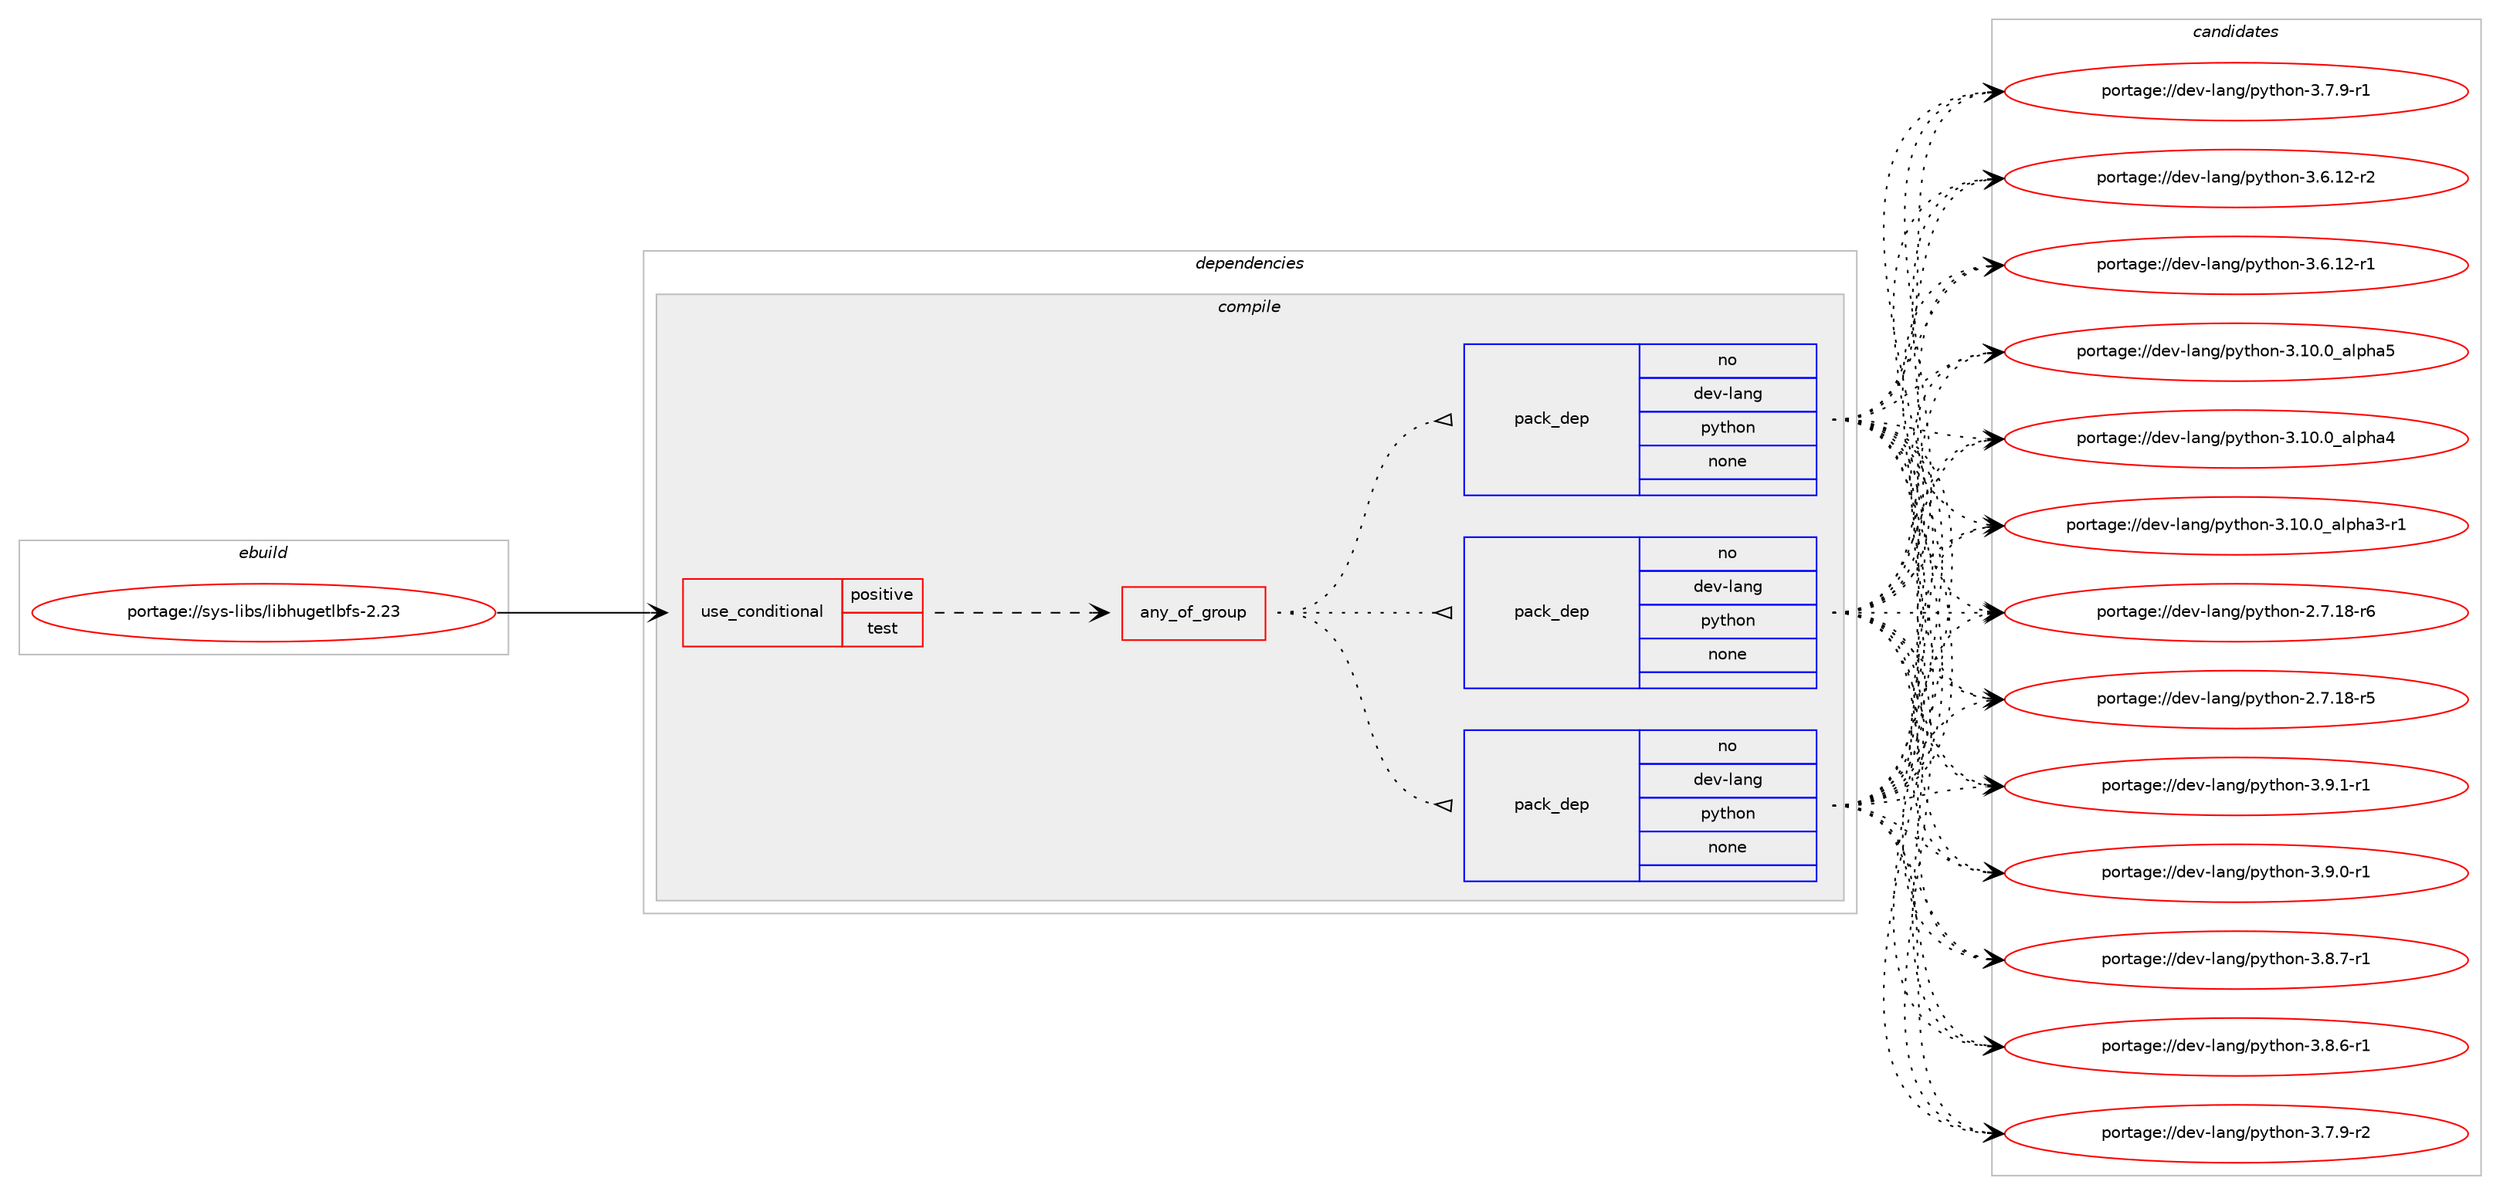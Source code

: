 digraph prolog {

# *************
# Graph options
# *************

newrank=true;
concentrate=true;
compound=true;
graph [rankdir=LR,fontname=Helvetica,fontsize=10,ranksep=1.5];#, ranksep=2.5, nodesep=0.2];
edge  [arrowhead=vee];
node  [fontname=Helvetica,fontsize=10];

# **********
# The ebuild
# **********

subgraph cluster_leftcol {
color=gray;
rank=same;
label=<<i>ebuild</i>>;
id [label="portage://sys-libs/libhugetlbfs-2.23", color=red, width=4, href="../sys-libs/libhugetlbfs-2.23.svg"];
}

# ****************
# The dependencies
# ****************

subgraph cluster_midcol {
color=gray;
label=<<i>dependencies</i>>;
subgraph cluster_compile {
fillcolor="#eeeeee";
style=filled;
label=<<i>compile</i>>;
subgraph cond1409 {
dependency5829 [label=<<TABLE BORDER="0" CELLBORDER="1" CELLSPACING="0" CELLPADDING="4"><TR><TD ROWSPAN="3" CELLPADDING="10">use_conditional</TD></TR><TR><TD>positive</TD></TR><TR><TD>test</TD></TR></TABLE>>, shape=none, color=red];
subgraph any58 {
dependency5830 [label=<<TABLE BORDER="0" CELLBORDER="1" CELLSPACING="0" CELLPADDING="4"><TR><TD CELLPADDING="10">any_of_group</TD></TR></TABLE>>, shape=none, color=red];subgraph pack4353 {
dependency5831 [label=<<TABLE BORDER="0" CELLBORDER="1" CELLSPACING="0" CELLPADDING="4" WIDTH="220"><TR><TD ROWSPAN="6" CELLPADDING="30">pack_dep</TD></TR><TR><TD WIDTH="110">no</TD></TR><TR><TD>dev-lang</TD></TR><TR><TD>python</TD></TR><TR><TD>none</TD></TR><TR><TD></TD></TR></TABLE>>, shape=none, color=blue];
}
dependency5830:e -> dependency5831:w [weight=20,style="dotted",arrowhead="oinv"];
subgraph pack4354 {
dependency5832 [label=<<TABLE BORDER="0" CELLBORDER="1" CELLSPACING="0" CELLPADDING="4" WIDTH="220"><TR><TD ROWSPAN="6" CELLPADDING="30">pack_dep</TD></TR><TR><TD WIDTH="110">no</TD></TR><TR><TD>dev-lang</TD></TR><TR><TD>python</TD></TR><TR><TD>none</TD></TR><TR><TD></TD></TR></TABLE>>, shape=none, color=blue];
}
dependency5830:e -> dependency5832:w [weight=20,style="dotted",arrowhead="oinv"];
subgraph pack4355 {
dependency5833 [label=<<TABLE BORDER="0" CELLBORDER="1" CELLSPACING="0" CELLPADDING="4" WIDTH="220"><TR><TD ROWSPAN="6" CELLPADDING="30">pack_dep</TD></TR><TR><TD WIDTH="110">no</TD></TR><TR><TD>dev-lang</TD></TR><TR><TD>python</TD></TR><TR><TD>none</TD></TR><TR><TD></TD></TR></TABLE>>, shape=none, color=blue];
}
dependency5830:e -> dependency5833:w [weight=20,style="dotted",arrowhead="oinv"];
}
dependency5829:e -> dependency5830:w [weight=20,style="dashed",arrowhead="vee"];
}
id:e -> dependency5829:w [weight=20,style="solid",arrowhead="vee"];
}
subgraph cluster_compileandrun {
fillcolor="#eeeeee";
style=filled;
label=<<i>compile and run</i>>;
}
subgraph cluster_run {
fillcolor="#eeeeee";
style=filled;
label=<<i>run</i>>;
}
}

# **************
# The candidates
# **************

subgraph cluster_choices {
rank=same;
color=gray;
label=<<i>candidates</i>>;

subgraph choice4353 {
color=black;
nodesep=1;
choice1001011184510897110103471121211161041111104551465746494511449 [label="portage://dev-lang/python-3.9.1-r1", color=red, width=4,href="../dev-lang/python-3.9.1-r1.svg"];
choice1001011184510897110103471121211161041111104551465746484511449 [label="portage://dev-lang/python-3.9.0-r1", color=red, width=4,href="../dev-lang/python-3.9.0-r1.svg"];
choice1001011184510897110103471121211161041111104551465646554511449 [label="portage://dev-lang/python-3.8.7-r1", color=red, width=4,href="../dev-lang/python-3.8.7-r1.svg"];
choice1001011184510897110103471121211161041111104551465646544511449 [label="portage://dev-lang/python-3.8.6-r1", color=red, width=4,href="../dev-lang/python-3.8.6-r1.svg"];
choice1001011184510897110103471121211161041111104551465546574511450 [label="portage://dev-lang/python-3.7.9-r2", color=red, width=4,href="../dev-lang/python-3.7.9-r2.svg"];
choice1001011184510897110103471121211161041111104551465546574511449 [label="portage://dev-lang/python-3.7.9-r1", color=red, width=4,href="../dev-lang/python-3.7.9-r1.svg"];
choice100101118451089711010347112121116104111110455146544649504511450 [label="portage://dev-lang/python-3.6.12-r2", color=red, width=4,href="../dev-lang/python-3.6.12-r2.svg"];
choice100101118451089711010347112121116104111110455146544649504511449 [label="portage://dev-lang/python-3.6.12-r1", color=red, width=4,href="../dev-lang/python-3.6.12-r1.svg"];
choice1001011184510897110103471121211161041111104551464948464895971081121049753 [label="portage://dev-lang/python-3.10.0_alpha5", color=red, width=4,href="../dev-lang/python-3.10.0_alpha5.svg"];
choice1001011184510897110103471121211161041111104551464948464895971081121049752 [label="portage://dev-lang/python-3.10.0_alpha4", color=red, width=4,href="../dev-lang/python-3.10.0_alpha4.svg"];
choice10010111845108971101034711212111610411111045514649484648959710811210497514511449 [label="portage://dev-lang/python-3.10.0_alpha3-r1", color=red, width=4,href="../dev-lang/python-3.10.0_alpha3-r1.svg"];
choice100101118451089711010347112121116104111110455046554649564511454 [label="portage://dev-lang/python-2.7.18-r6", color=red, width=4,href="../dev-lang/python-2.7.18-r6.svg"];
choice100101118451089711010347112121116104111110455046554649564511453 [label="portage://dev-lang/python-2.7.18-r5", color=red, width=4,href="../dev-lang/python-2.7.18-r5.svg"];
dependency5831:e -> choice1001011184510897110103471121211161041111104551465746494511449:w [style=dotted,weight="100"];
dependency5831:e -> choice1001011184510897110103471121211161041111104551465746484511449:w [style=dotted,weight="100"];
dependency5831:e -> choice1001011184510897110103471121211161041111104551465646554511449:w [style=dotted,weight="100"];
dependency5831:e -> choice1001011184510897110103471121211161041111104551465646544511449:w [style=dotted,weight="100"];
dependency5831:e -> choice1001011184510897110103471121211161041111104551465546574511450:w [style=dotted,weight="100"];
dependency5831:e -> choice1001011184510897110103471121211161041111104551465546574511449:w [style=dotted,weight="100"];
dependency5831:e -> choice100101118451089711010347112121116104111110455146544649504511450:w [style=dotted,weight="100"];
dependency5831:e -> choice100101118451089711010347112121116104111110455146544649504511449:w [style=dotted,weight="100"];
dependency5831:e -> choice1001011184510897110103471121211161041111104551464948464895971081121049753:w [style=dotted,weight="100"];
dependency5831:e -> choice1001011184510897110103471121211161041111104551464948464895971081121049752:w [style=dotted,weight="100"];
dependency5831:e -> choice10010111845108971101034711212111610411111045514649484648959710811210497514511449:w [style=dotted,weight="100"];
dependency5831:e -> choice100101118451089711010347112121116104111110455046554649564511454:w [style=dotted,weight="100"];
dependency5831:e -> choice100101118451089711010347112121116104111110455046554649564511453:w [style=dotted,weight="100"];
}
subgraph choice4354 {
color=black;
nodesep=1;
choice1001011184510897110103471121211161041111104551465746494511449 [label="portage://dev-lang/python-3.9.1-r1", color=red, width=4,href="../dev-lang/python-3.9.1-r1.svg"];
choice1001011184510897110103471121211161041111104551465746484511449 [label="portage://dev-lang/python-3.9.0-r1", color=red, width=4,href="../dev-lang/python-3.9.0-r1.svg"];
choice1001011184510897110103471121211161041111104551465646554511449 [label="portage://dev-lang/python-3.8.7-r1", color=red, width=4,href="../dev-lang/python-3.8.7-r1.svg"];
choice1001011184510897110103471121211161041111104551465646544511449 [label="portage://dev-lang/python-3.8.6-r1", color=red, width=4,href="../dev-lang/python-3.8.6-r1.svg"];
choice1001011184510897110103471121211161041111104551465546574511450 [label="portage://dev-lang/python-3.7.9-r2", color=red, width=4,href="../dev-lang/python-3.7.9-r2.svg"];
choice1001011184510897110103471121211161041111104551465546574511449 [label="portage://dev-lang/python-3.7.9-r1", color=red, width=4,href="../dev-lang/python-3.7.9-r1.svg"];
choice100101118451089711010347112121116104111110455146544649504511450 [label="portage://dev-lang/python-3.6.12-r2", color=red, width=4,href="../dev-lang/python-3.6.12-r2.svg"];
choice100101118451089711010347112121116104111110455146544649504511449 [label="portage://dev-lang/python-3.6.12-r1", color=red, width=4,href="../dev-lang/python-3.6.12-r1.svg"];
choice1001011184510897110103471121211161041111104551464948464895971081121049753 [label="portage://dev-lang/python-3.10.0_alpha5", color=red, width=4,href="../dev-lang/python-3.10.0_alpha5.svg"];
choice1001011184510897110103471121211161041111104551464948464895971081121049752 [label="portage://dev-lang/python-3.10.0_alpha4", color=red, width=4,href="../dev-lang/python-3.10.0_alpha4.svg"];
choice10010111845108971101034711212111610411111045514649484648959710811210497514511449 [label="portage://dev-lang/python-3.10.0_alpha3-r1", color=red, width=4,href="../dev-lang/python-3.10.0_alpha3-r1.svg"];
choice100101118451089711010347112121116104111110455046554649564511454 [label="portage://dev-lang/python-2.7.18-r6", color=red, width=4,href="../dev-lang/python-2.7.18-r6.svg"];
choice100101118451089711010347112121116104111110455046554649564511453 [label="portage://dev-lang/python-2.7.18-r5", color=red, width=4,href="../dev-lang/python-2.7.18-r5.svg"];
dependency5832:e -> choice1001011184510897110103471121211161041111104551465746494511449:w [style=dotted,weight="100"];
dependency5832:e -> choice1001011184510897110103471121211161041111104551465746484511449:w [style=dotted,weight="100"];
dependency5832:e -> choice1001011184510897110103471121211161041111104551465646554511449:w [style=dotted,weight="100"];
dependency5832:e -> choice1001011184510897110103471121211161041111104551465646544511449:w [style=dotted,weight="100"];
dependency5832:e -> choice1001011184510897110103471121211161041111104551465546574511450:w [style=dotted,weight="100"];
dependency5832:e -> choice1001011184510897110103471121211161041111104551465546574511449:w [style=dotted,weight="100"];
dependency5832:e -> choice100101118451089711010347112121116104111110455146544649504511450:w [style=dotted,weight="100"];
dependency5832:e -> choice100101118451089711010347112121116104111110455146544649504511449:w [style=dotted,weight="100"];
dependency5832:e -> choice1001011184510897110103471121211161041111104551464948464895971081121049753:w [style=dotted,weight="100"];
dependency5832:e -> choice1001011184510897110103471121211161041111104551464948464895971081121049752:w [style=dotted,weight="100"];
dependency5832:e -> choice10010111845108971101034711212111610411111045514649484648959710811210497514511449:w [style=dotted,weight="100"];
dependency5832:e -> choice100101118451089711010347112121116104111110455046554649564511454:w [style=dotted,weight="100"];
dependency5832:e -> choice100101118451089711010347112121116104111110455046554649564511453:w [style=dotted,weight="100"];
}
subgraph choice4355 {
color=black;
nodesep=1;
choice1001011184510897110103471121211161041111104551465746494511449 [label="portage://dev-lang/python-3.9.1-r1", color=red, width=4,href="../dev-lang/python-3.9.1-r1.svg"];
choice1001011184510897110103471121211161041111104551465746484511449 [label="portage://dev-lang/python-3.9.0-r1", color=red, width=4,href="../dev-lang/python-3.9.0-r1.svg"];
choice1001011184510897110103471121211161041111104551465646554511449 [label="portage://dev-lang/python-3.8.7-r1", color=red, width=4,href="../dev-lang/python-3.8.7-r1.svg"];
choice1001011184510897110103471121211161041111104551465646544511449 [label="portage://dev-lang/python-3.8.6-r1", color=red, width=4,href="../dev-lang/python-3.8.6-r1.svg"];
choice1001011184510897110103471121211161041111104551465546574511450 [label="portage://dev-lang/python-3.7.9-r2", color=red, width=4,href="../dev-lang/python-3.7.9-r2.svg"];
choice1001011184510897110103471121211161041111104551465546574511449 [label="portage://dev-lang/python-3.7.9-r1", color=red, width=4,href="../dev-lang/python-3.7.9-r1.svg"];
choice100101118451089711010347112121116104111110455146544649504511450 [label="portage://dev-lang/python-3.6.12-r2", color=red, width=4,href="../dev-lang/python-3.6.12-r2.svg"];
choice100101118451089711010347112121116104111110455146544649504511449 [label="portage://dev-lang/python-3.6.12-r1", color=red, width=4,href="../dev-lang/python-3.6.12-r1.svg"];
choice1001011184510897110103471121211161041111104551464948464895971081121049753 [label="portage://dev-lang/python-3.10.0_alpha5", color=red, width=4,href="../dev-lang/python-3.10.0_alpha5.svg"];
choice1001011184510897110103471121211161041111104551464948464895971081121049752 [label="portage://dev-lang/python-3.10.0_alpha4", color=red, width=4,href="../dev-lang/python-3.10.0_alpha4.svg"];
choice10010111845108971101034711212111610411111045514649484648959710811210497514511449 [label="portage://dev-lang/python-3.10.0_alpha3-r1", color=red, width=4,href="../dev-lang/python-3.10.0_alpha3-r1.svg"];
choice100101118451089711010347112121116104111110455046554649564511454 [label="portage://dev-lang/python-2.7.18-r6", color=red, width=4,href="../dev-lang/python-2.7.18-r6.svg"];
choice100101118451089711010347112121116104111110455046554649564511453 [label="portage://dev-lang/python-2.7.18-r5", color=red, width=4,href="../dev-lang/python-2.7.18-r5.svg"];
dependency5833:e -> choice1001011184510897110103471121211161041111104551465746494511449:w [style=dotted,weight="100"];
dependency5833:e -> choice1001011184510897110103471121211161041111104551465746484511449:w [style=dotted,weight="100"];
dependency5833:e -> choice1001011184510897110103471121211161041111104551465646554511449:w [style=dotted,weight="100"];
dependency5833:e -> choice1001011184510897110103471121211161041111104551465646544511449:w [style=dotted,weight="100"];
dependency5833:e -> choice1001011184510897110103471121211161041111104551465546574511450:w [style=dotted,weight="100"];
dependency5833:e -> choice1001011184510897110103471121211161041111104551465546574511449:w [style=dotted,weight="100"];
dependency5833:e -> choice100101118451089711010347112121116104111110455146544649504511450:w [style=dotted,weight="100"];
dependency5833:e -> choice100101118451089711010347112121116104111110455146544649504511449:w [style=dotted,weight="100"];
dependency5833:e -> choice1001011184510897110103471121211161041111104551464948464895971081121049753:w [style=dotted,weight="100"];
dependency5833:e -> choice1001011184510897110103471121211161041111104551464948464895971081121049752:w [style=dotted,weight="100"];
dependency5833:e -> choice10010111845108971101034711212111610411111045514649484648959710811210497514511449:w [style=dotted,weight="100"];
dependency5833:e -> choice100101118451089711010347112121116104111110455046554649564511454:w [style=dotted,weight="100"];
dependency5833:e -> choice100101118451089711010347112121116104111110455046554649564511453:w [style=dotted,weight="100"];
}
}

}
